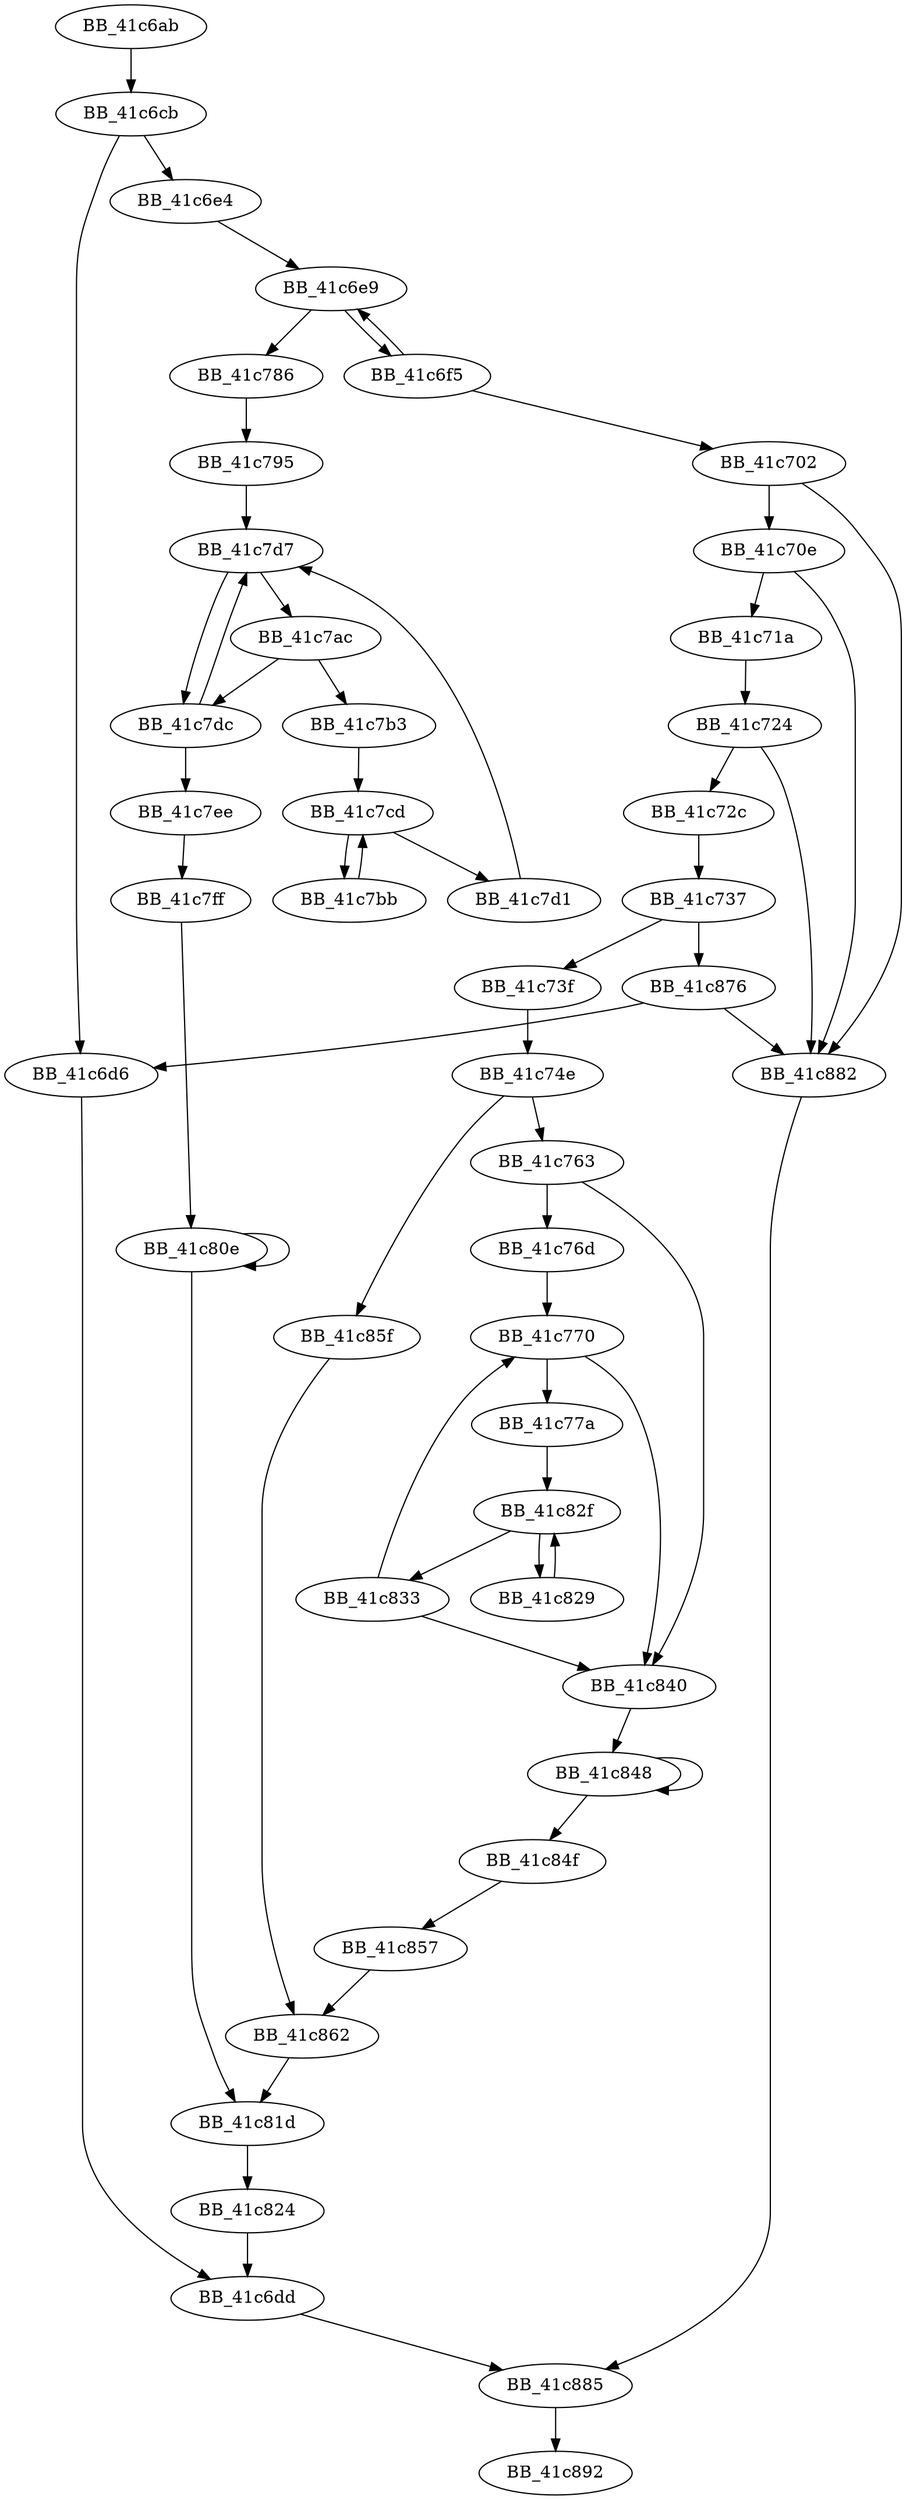 DiGraph __setmbcp_nolock{
BB_41c6ab->BB_41c6cb
BB_41c6cb->BB_41c6d6
BB_41c6cb->BB_41c6e4
BB_41c6d6->BB_41c6dd
BB_41c6dd->BB_41c885
BB_41c6e4->BB_41c6e9
BB_41c6e9->BB_41c6f5
BB_41c6e9->BB_41c786
BB_41c6f5->BB_41c6e9
BB_41c6f5->BB_41c702
BB_41c702->BB_41c70e
BB_41c702->BB_41c882
BB_41c70e->BB_41c71a
BB_41c70e->BB_41c882
BB_41c71a->BB_41c724
BB_41c724->BB_41c72c
BB_41c724->BB_41c882
BB_41c72c->BB_41c737
BB_41c737->BB_41c73f
BB_41c737->BB_41c876
BB_41c73f->BB_41c74e
BB_41c74e->BB_41c763
BB_41c74e->BB_41c85f
BB_41c763->BB_41c76d
BB_41c763->BB_41c840
BB_41c76d->BB_41c770
BB_41c770->BB_41c77a
BB_41c770->BB_41c840
BB_41c77a->BB_41c82f
BB_41c786->BB_41c795
BB_41c795->BB_41c7d7
BB_41c7ac->BB_41c7b3
BB_41c7ac->BB_41c7dc
BB_41c7b3->BB_41c7cd
BB_41c7bb->BB_41c7cd
BB_41c7cd->BB_41c7bb
BB_41c7cd->BB_41c7d1
BB_41c7d1->BB_41c7d7
BB_41c7d7->BB_41c7ac
BB_41c7d7->BB_41c7dc
BB_41c7dc->BB_41c7d7
BB_41c7dc->BB_41c7ee
BB_41c7ee->BB_41c7ff
BB_41c7ff->BB_41c80e
BB_41c80e->BB_41c80e
BB_41c80e->BB_41c81d
BB_41c81d->BB_41c824
BB_41c824->BB_41c6dd
BB_41c829->BB_41c82f
BB_41c82f->BB_41c829
BB_41c82f->BB_41c833
BB_41c833->BB_41c770
BB_41c833->BB_41c840
BB_41c840->BB_41c848
BB_41c848->BB_41c848
BB_41c848->BB_41c84f
BB_41c84f->BB_41c857
BB_41c857->BB_41c862
BB_41c85f->BB_41c862
BB_41c862->BB_41c81d
BB_41c876->BB_41c6d6
BB_41c876->BB_41c882
BB_41c882->BB_41c885
BB_41c885->BB_41c892
}
